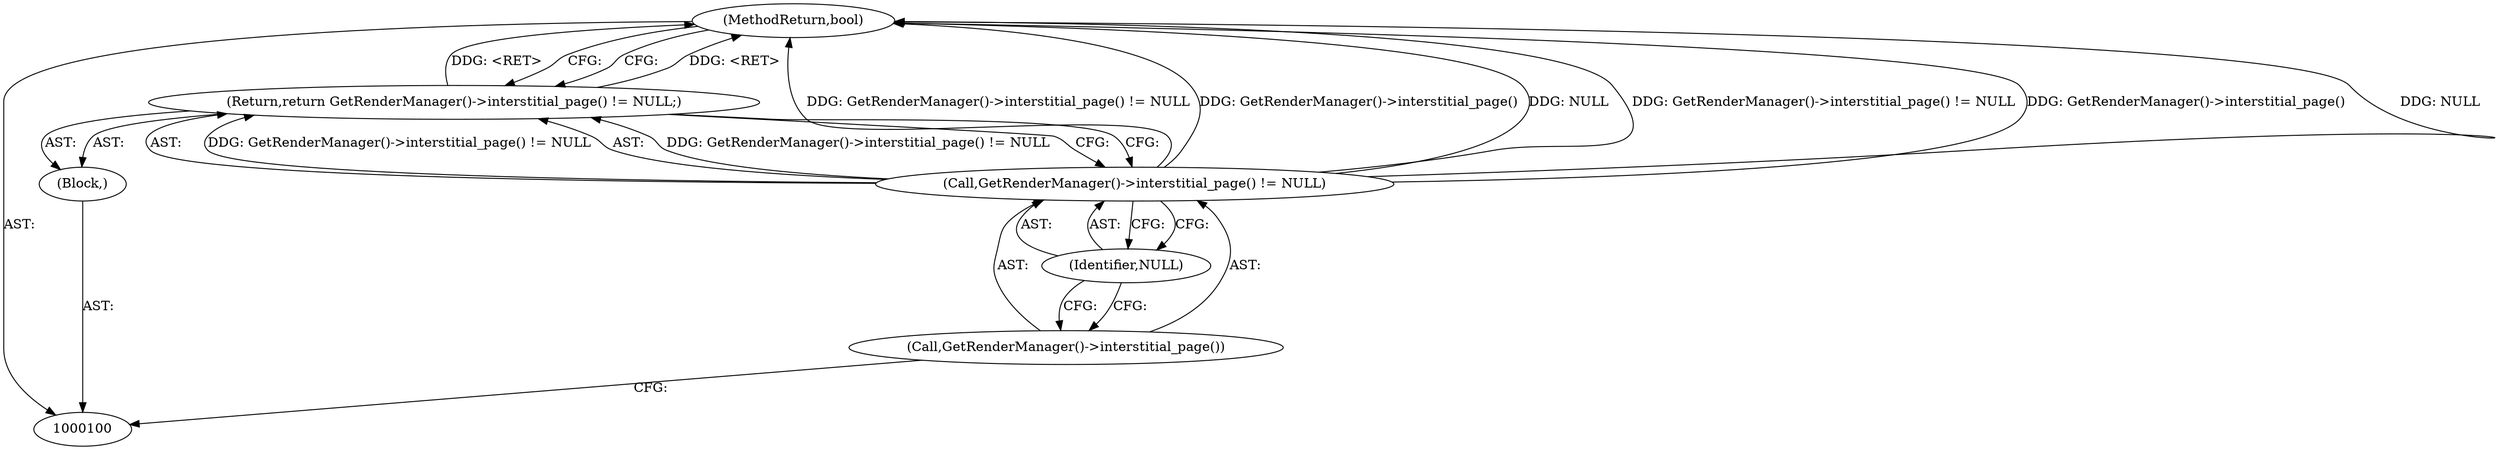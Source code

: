 digraph "1_Chrome_adca986a53b31b6da4cb22f8e755f6856daea89a_14" {
"1000106" [label="(MethodReturn,bool)"];
"1000101" [label="(Block,)"];
"1000102" [label="(Return,return GetRenderManager()->interstitial_page() != NULL;)"];
"1000105" [label="(Identifier,NULL)"];
"1000103" [label="(Call,GetRenderManager()->interstitial_page() != NULL)"];
"1000104" [label="(Call,GetRenderManager()->interstitial_page())"];
"1000106" -> "1000100"  [label="AST: "];
"1000106" -> "1000102"  [label="CFG: "];
"1000103" -> "1000106"  [label="DDG: GetRenderManager()->interstitial_page() != NULL"];
"1000103" -> "1000106"  [label="DDG: GetRenderManager()->interstitial_page()"];
"1000103" -> "1000106"  [label="DDG: NULL"];
"1000102" -> "1000106"  [label="DDG: <RET>"];
"1000101" -> "1000100"  [label="AST: "];
"1000102" -> "1000101"  [label="AST: "];
"1000102" -> "1000101"  [label="AST: "];
"1000102" -> "1000103"  [label="CFG: "];
"1000103" -> "1000102"  [label="AST: "];
"1000106" -> "1000102"  [label="CFG: "];
"1000102" -> "1000106"  [label="DDG: <RET>"];
"1000103" -> "1000102"  [label="DDG: GetRenderManager()->interstitial_page() != NULL"];
"1000105" -> "1000103"  [label="AST: "];
"1000105" -> "1000104"  [label="CFG: "];
"1000103" -> "1000105"  [label="CFG: "];
"1000103" -> "1000102"  [label="AST: "];
"1000103" -> "1000105"  [label="CFG: "];
"1000104" -> "1000103"  [label="AST: "];
"1000105" -> "1000103"  [label="AST: "];
"1000102" -> "1000103"  [label="CFG: "];
"1000103" -> "1000106"  [label="DDG: GetRenderManager()->interstitial_page() != NULL"];
"1000103" -> "1000106"  [label="DDG: GetRenderManager()->interstitial_page()"];
"1000103" -> "1000106"  [label="DDG: NULL"];
"1000103" -> "1000102"  [label="DDG: GetRenderManager()->interstitial_page() != NULL"];
"1000104" -> "1000103"  [label="AST: "];
"1000104" -> "1000100"  [label="CFG: "];
"1000105" -> "1000104"  [label="CFG: "];
}
